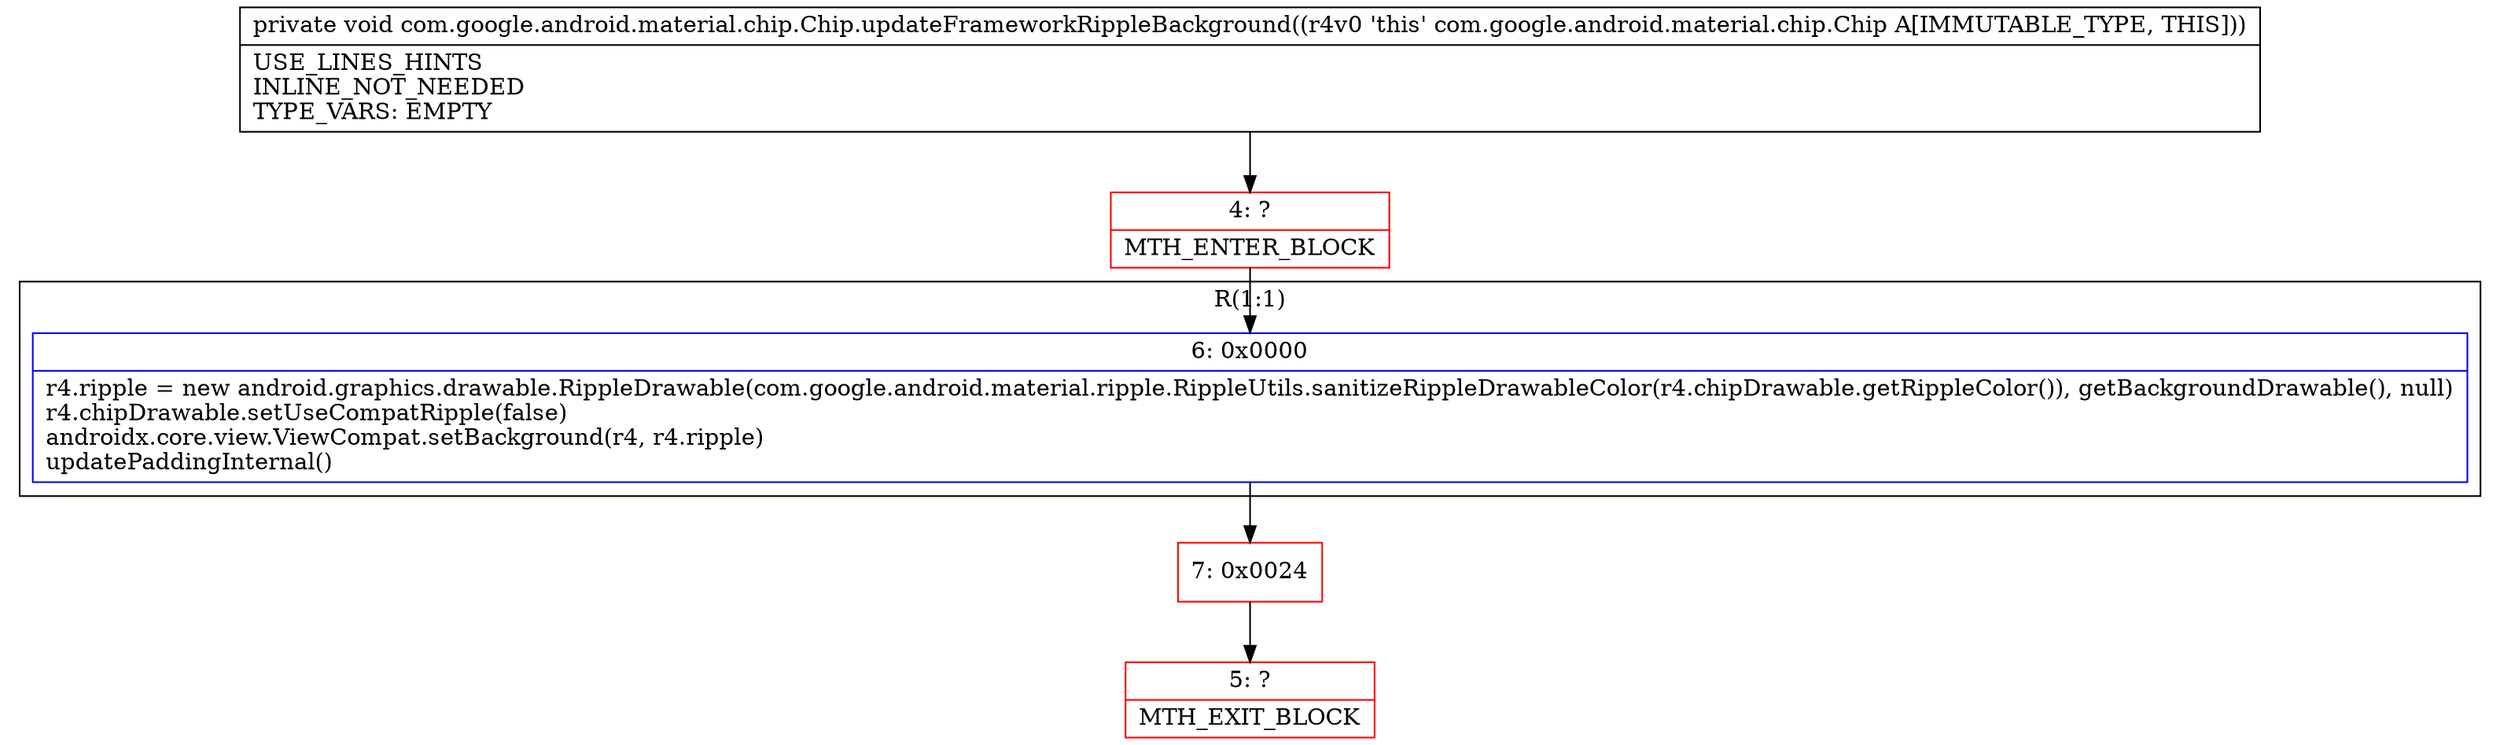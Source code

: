 digraph "CFG forcom.google.android.material.chip.Chip.updateFrameworkRippleBackground()V" {
subgraph cluster_Region_247526189 {
label = "R(1:1)";
node [shape=record,color=blue];
Node_6 [shape=record,label="{6\:\ 0x0000|r4.ripple = new android.graphics.drawable.RippleDrawable(com.google.android.material.ripple.RippleUtils.sanitizeRippleDrawableColor(r4.chipDrawable.getRippleColor()), getBackgroundDrawable(), null)\lr4.chipDrawable.setUseCompatRipple(false)\landroidx.core.view.ViewCompat.setBackground(r4, r4.ripple)\lupdatePaddingInternal()\l}"];
}
Node_4 [shape=record,color=red,label="{4\:\ ?|MTH_ENTER_BLOCK\l}"];
Node_7 [shape=record,color=red,label="{7\:\ 0x0024}"];
Node_5 [shape=record,color=red,label="{5\:\ ?|MTH_EXIT_BLOCK\l}"];
MethodNode[shape=record,label="{private void com.google.android.material.chip.Chip.updateFrameworkRippleBackground((r4v0 'this' com.google.android.material.chip.Chip A[IMMUTABLE_TYPE, THIS]))  | USE_LINES_HINTS\lINLINE_NOT_NEEDED\lTYPE_VARS: EMPTY\l}"];
MethodNode -> Node_4;Node_6 -> Node_7;
Node_4 -> Node_6;
Node_7 -> Node_5;
}

